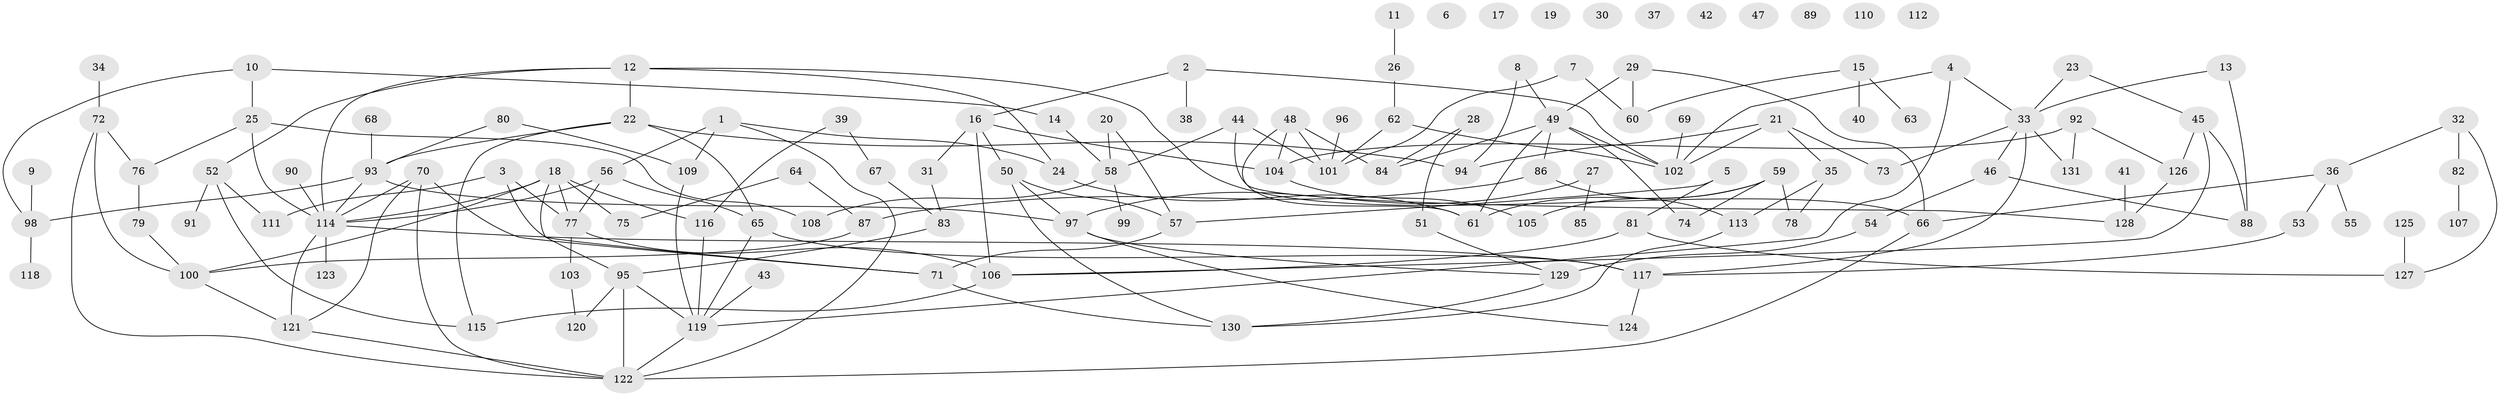 // Generated by graph-tools (version 1.1) at 2025/49/03/09/25 03:49:04]
// undirected, 131 vertices, 184 edges
graph export_dot {
graph [start="1"]
  node [color=gray90,style=filled];
  1;
  2;
  3;
  4;
  5;
  6;
  7;
  8;
  9;
  10;
  11;
  12;
  13;
  14;
  15;
  16;
  17;
  18;
  19;
  20;
  21;
  22;
  23;
  24;
  25;
  26;
  27;
  28;
  29;
  30;
  31;
  32;
  33;
  34;
  35;
  36;
  37;
  38;
  39;
  40;
  41;
  42;
  43;
  44;
  45;
  46;
  47;
  48;
  49;
  50;
  51;
  52;
  53;
  54;
  55;
  56;
  57;
  58;
  59;
  60;
  61;
  62;
  63;
  64;
  65;
  66;
  67;
  68;
  69;
  70;
  71;
  72;
  73;
  74;
  75;
  76;
  77;
  78;
  79;
  80;
  81;
  82;
  83;
  84;
  85;
  86;
  87;
  88;
  89;
  90;
  91;
  92;
  93;
  94;
  95;
  96;
  97;
  98;
  99;
  100;
  101;
  102;
  103;
  104;
  105;
  106;
  107;
  108;
  109;
  110;
  111;
  112;
  113;
  114;
  115;
  116;
  117;
  118;
  119;
  120;
  121;
  122;
  123;
  124;
  125;
  126;
  127;
  128;
  129;
  130;
  131;
  1 -- 24;
  1 -- 56;
  1 -- 109;
  1 -- 122;
  2 -- 16;
  2 -- 38;
  2 -- 102;
  3 -- 71;
  3 -- 77;
  3 -- 111;
  4 -- 33;
  4 -- 102;
  4 -- 119;
  5 -- 57;
  5 -- 81;
  7 -- 60;
  7 -- 101;
  8 -- 49;
  8 -- 94;
  9 -- 98;
  10 -- 14;
  10 -- 25;
  10 -- 98;
  11 -- 26;
  12 -- 22;
  12 -- 24;
  12 -- 52;
  12 -- 66;
  12 -- 114;
  13 -- 33;
  13 -- 88;
  14 -- 58;
  15 -- 40;
  15 -- 60;
  15 -- 63;
  16 -- 31;
  16 -- 50;
  16 -- 104;
  16 -- 106;
  18 -- 75;
  18 -- 77;
  18 -- 95;
  18 -- 100;
  18 -- 114;
  18 -- 116;
  20 -- 57;
  20 -- 58;
  21 -- 35;
  21 -- 73;
  21 -- 94;
  21 -- 102;
  22 -- 65;
  22 -- 93;
  22 -- 94;
  22 -- 115;
  23 -- 33;
  23 -- 45;
  24 -- 61;
  25 -- 76;
  25 -- 108;
  25 -- 114;
  26 -- 62;
  27 -- 85;
  27 -- 97;
  28 -- 51;
  28 -- 84;
  29 -- 49;
  29 -- 60;
  29 -- 66;
  31 -- 83;
  32 -- 36;
  32 -- 82;
  32 -- 127;
  33 -- 46;
  33 -- 73;
  33 -- 117;
  33 -- 131;
  34 -- 72;
  35 -- 78;
  35 -- 113;
  36 -- 53;
  36 -- 55;
  36 -- 66;
  39 -- 67;
  39 -- 116;
  41 -- 128;
  43 -- 119;
  44 -- 58;
  44 -- 101;
  44 -- 128;
  45 -- 88;
  45 -- 106;
  45 -- 126;
  46 -- 54;
  46 -- 88;
  48 -- 61;
  48 -- 84;
  48 -- 101;
  48 -- 104;
  49 -- 61;
  49 -- 74;
  49 -- 84;
  49 -- 86;
  49 -- 102;
  50 -- 57;
  50 -- 97;
  50 -- 130;
  51 -- 129;
  52 -- 91;
  52 -- 111;
  52 -- 115;
  53 -- 117;
  54 -- 129;
  56 -- 65;
  56 -- 77;
  56 -- 114;
  57 -- 71;
  58 -- 99;
  58 -- 108;
  59 -- 61;
  59 -- 74;
  59 -- 78;
  59 -- 105;
  62 -- 101;
  62 -- 102;
  64 -- 75;
  64 -- 87;
  65 -- 117;
  65 -- 119;
  66 -- 122;
  67 -- 83;
  68 -- 93;
  69 -- 102;
  70 -- 71;
  70 -- 114;
  70 -- 121;
  70 -- 122;
  71 -- 130;
  72 -- 76;
  72 -- 100;
  72 -- 122;
  76 -- 79;
  77 -- 103;
  77 -- 106;
  79 -- 100;
  80 -- 93;
  80 -- 109;
  81 -- 106;
  81 -- 127;
  82 -- 107;
  83 -- 95;
  86 -- 87;
  86 -- 113;
  87 -- 100;
  90 -- 114;
  92 -- 104;
  92 -- 126;
  92 -- 131;
  93 -- 97;
  93 -- 98;
  93 -- 114;
  95 -- 119;
  95 -- 120;
  95 -- 122;
  96 -- 101;
  97 -- 124;
  97 -- 129;
  98 -- 118;
  100 -- 121;
  103 -- 120;
  104 -- 105;
  106 -- 115;
  109 -- 119;
  113 -- 130;
  114 -- 117;
  114 -- 121;
  114 -- 123;
  116 -- 119;
  117 -- 124;
  119 -- 122;
  121 -- 122;
  125 -- 127;
  126 -- 128;
  129 -- 130;
}
